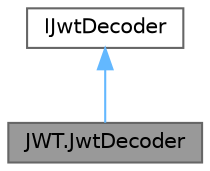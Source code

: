 digraph "JWT.JwtDecoder"
{
 // LATEX_PDF_SIZE
  bgcolor="transparent";
  edge [fontname=Helvetica,fontsize=10,labelfontname=Helvetica,labelfontsize=10];
  node [fontname=Helvetica,fontsize=10,shape=box,height=0.2,width=0.4];
  Node1 [id="Node000001",label="JWT.JwtDecoder",height=0.2,width=0.4,color="gray40", fillcolor="grey60", style="filled", fontcolor="black",tooltip="Decodes JWT."];
  Node2 -> Node1 [id="edge3_Node000001_Node000002",dir="back",color="steelblue1",style="solid",tooltip=" "];
  Node2 [id="Node000002",label="IJwtDecoder",height=0.2,width=0.4,color="gray40", fillcolor="white", style="filled",URL="$interface_j_w_t_1_1_i_jwt_decoder.html",tooltip="Represents a JWT decoder."];
}
